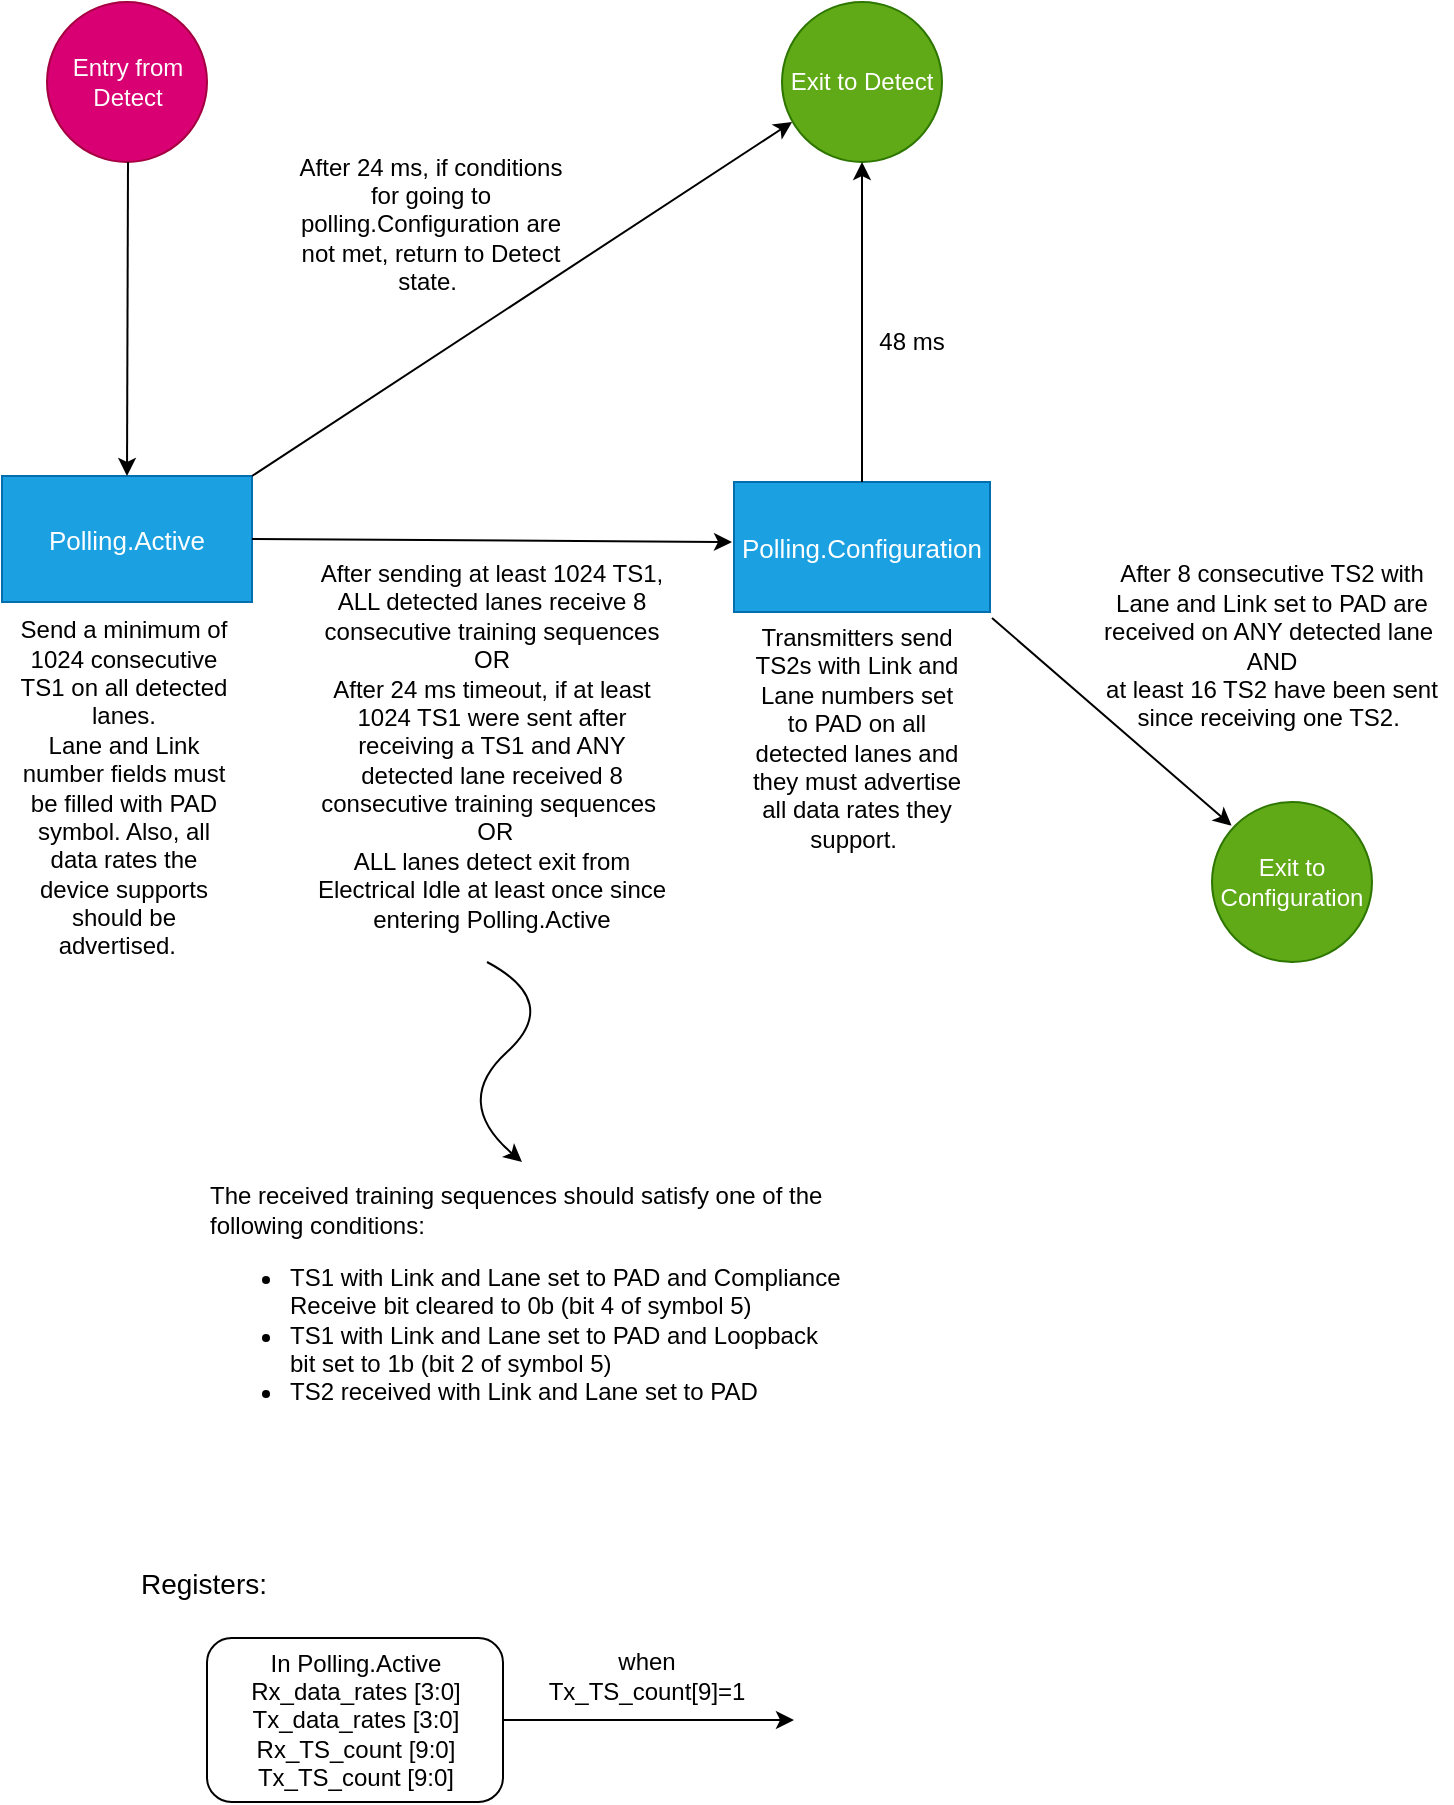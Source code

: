 <mxfile version="14.3.2" type="google"><diagram id="jqPjeFjyel9U2lwoAAJi" name="Page-1"><mxGraphModel dx="1332" dy="881" grid="0" gridSize="10" guides="1" tooltips="1" connect="1" arrows="1" fold="1" page="0" pageScale="1" pageWidth="850" pageHeight="1100" background="none" math="0" shadow="0"><root><mxCell id="0"/><mxCell id="1" parent="0"/><mxCell id="43Dlj1hlA4vEMYeqMWp1-1" value="&lt;font style=&quot;font-size: 13px&quot;&gt;Polling.Active&lt;/font&gt;" style="rounded=0;whiteSpace=wrap;html=1;fillColor=#1ba1e2;strokeColor=#006EAF;fontColor=#ffffff;" parent="1" vertex="1"><mxGeometry x="115" y="157" width="125" height="63" as="geometry"/></mxCell><mxCell id="43Dlj1hlA4vEMYeqMWp1-2" value="&lt;font style=&quot;font-size: 13px&quot;&gt;Polling.Configuration&lt;/font&gt;" style="rounded=0;whiteSpace=wrap;html=1;fillColor=#1ba1e2;strokeColor=#006EAF;fontColor=#ffffff;" parent="1" vertex="1"><mxGeometry x="481" y="160" width="128" height="65" as="geometry"/></mxCell><mxCell id="43Dlj1hlA4vEMYeqMWp1-3" value="Exit to Detect" style="ellipse;whiteSpace=wrap;html=1;aspect=fixed;fillColor=#60a917;strokeColor=#2D7600;fontColor=#ffffff;" parent="1" vertex="1"><mxGeometry x="505" y="-80" width="80" height="80" as="geometry"/></mxCell><mxCell id="43Dlj1hlA4vEMYeqMWp1-4" value="Exit to Configuration" style="ellipse;whiteSpace=wrap;html=1;aspect=fixed;fillColor=#60a917;strokeColor=#2D7600;fontColor=#ffffff;" parent="1" vertex="1"><mxGeometry x="720" y="320" width="80" height="80" as="geometry"/></mxCell><mxCell id="43Dlj1hlA4vEMYeqMWp1-5" value="Entry from Detect" style="ellipse;whiteSpace=wrap;html=1;aspect=fixed;fillColor=#d80073;strokeColor=#A50040;fontColor=#ffffff;" parent="1" vertex="1"><mxGeometry x="137.5" y="-80" width="80" height="80" as="geometry"/></mxCell><mxCell id="43Dlj1hlA4vEMYeqMWp1-9" value="" style="endArrow=classic;html=1;exitX=1;exitY=0;exitDx=0;exitDy=0;entryX=0.063;entryY=0.75;entryDx=0;entryDy=0;entryPerimeter=0;" parent="1" source="43Dlj1hlA4vEMYeqMWp1-1" target="43Dlj1hlA4vEMYeqMWp1-3" edge="1"><mxGeometry width="50" height="50" relative="1" as="geometry"><mxPoint x="400" y="200" as="sourcePoint"/><mxPoint x="500" y="-20" as="targetPoint"/></mxGeometry></mxCell><mxCell id="43Dlj1hlA4vEMYeqMWp1-10" value="" style="endArrow=classic;html=1;entryX=0.5;entryY=1;entryDx=0;entryDy=0;" parent="1" target="43Dlj1hlA4vEMYeqMWp1-3" edge="1"><mxGeometry width="50" height="50" relative="1" as="geometry"><mxPoint x="545" y="160" as="sourcePoint"/><mxPoint x="544" as="targetPoint"/></mxGeometry></mxCell><mxCell id="43Dlj1hlA4vEMYeqMWp1-11" value="" style="endArrow=classic;html=1;entryX=0.5;entryY=0;entryDx=0;entryDy=0;" parent="1" target="43Dlj1hlA4vEMYeqMWp1-1" edge="1"><mxGeometry width="50" height="50" relative="1" as="geometry"><mxPoint x="178" as="sourcePoint"/><mxPoint x="230" y="-50" as="targetPoint"/></mxGeometry></mxCell><mxCell id="43Dlj1hlA4vEMYeqMWp1-12" value="" style="endArrow=classic;html=1;" parent="1" edge="1"><mxGeometry width="50" height="50" relative="1" as="geometry"><mxPoint x="610" y="228" as="sourcePoint"/><mxPoint x="729.764" y="331.813" as="targetPoint"/></mxGeometry></mxCell><mxCell id="43Dlj1hlA4vEMYeqMWp1-13" value="" style="endArrow=classic;html=1;exitX=1;exitY=0.5;exitDx=0;exitDy=0;" parent="1" source="43Dlj1hlA4vEMYeqMWp1-1" edge="1"><mxGeometry width="50" height="50" relative="1" as="geometry"><mxPoint x="400" y="200" as="sourcePoint"/><mxPoint x="480" y="190" as="targetPoint"/></mxGeometry></mxCell><mxCell id="43Dlj1hlA4vEMYeqMWp1-14" value="48 ms" style="text;html=1;strokeColor=none;fillColor=none;align=center;verticalAlign=middle;whiteSpace=wrap;rounded=0;" parent="1" vertex="1"><mxGeometry x="550" y="80" width="40" height="20" as="geometry"/></mxCell><mxCell id="43Dlj1hlA4vEMYeqMWp1-15" value="After 24 ms, if conditions for going to polling.Configuration are not met, return to Detect state.&amp;nbsp;" style="text;html=1;strokeColor=none;fillColor=none;align=center;verticalAlign=middle;whiteSpace=wrap;rounded=0;fontSize=12;" parent="1" vertex="1"><mxGeometry x="257" y="-14" width="145" height="90" as="geometry"/></mxCell><mxCell id="43Dlj1hlA4vEMYeqMWp1-17" value="Send a minimum of 1024 consecutive TS1 on all detected lanes.&lt;br style=&quot;font-size: 12px;&quot;&gt;Lane and Link number fields must be filled with PAD symbol. Also, all data rates the device supports should be advertised.&amp;nbsp;&amp;nbsp;" style="text;html=1;strokeColor=none;fillColor=none;align=center;verticalAlign=middle;whiteSpace=wrap;rounded=0;fontSize=12;" parent="1" vertex="1"><mxGeometry x="121" y="225" width="110" height="175" as="geometry"/></mxCell><mxCell id="43Dlj1hlA4vEMYeqMWp1-18" value="After sending at least 1024 TS1, ALL detected lanes receive 8 consecutive training sequences&lt;br&gt;OR&lt;br&gt;After 24 ms timeout, if at least 1024 TS1 were sent after receiving a TS1 and ANY detected lane received 8 consecutive training sequences&amp;nbsp; &amp;nbsp;OR&lt;br&gt;ALL lanes detect exit from Electrical Idle at least once since entering Polling.Active" style="text;html=1;strokeColor=none;fillColor=none;align=center;verticalAlign=middle;whiteSpace=wrap;rounded=0;fontSize=12;" parent="1" vertex="1"><mxGeometry x="270" y="197" width="180" height="190" as="geometry"/></mxCell><mxCell id="43Dlj1hlA4vEMYeqMWp1-19" value="Transmitters send TS2s with Link and Lane numbers set to PAD on all detected lanes and they must advertise all data rates they support.&amp;nbsp;" style="text;html=1;strokeColor=none;fillColor=none;align=center;verticalAlign=middle;whiteSpace=wrap;rounded=0;fontSize=12;" parent="1" vertex="1"><mxGeometry x="487.5" y="230" width="109" height="116" as="geometry"/></mxCell><mxCell id="43Dlj1hlA4vEMYeqMWp1-20" value="After 8 consecutive TS2 with Lane and Link set to PAD are received on ANY detected lane&amp;nbsp;&lt;br style=&quot;font-size: 12px;&quot;&gt;AND&lt;br style=&quot;font-size: 12px;&quot;&gt;at least 16 TS2 have been sent since receiving one TS2.&amp;nbsp;" style="text;html=1;strokeColor=none;fillColor=none;align=center;verticalAlign=middle;whiteSpace=wrap;rounded=0;fontSize=12;" parent="1" vertex="1"><mxGeometry x="660" y="202" width="180" height="80" as="geometry"/></mxCell><mxCell id="43Dlj1hlA4vEMYeqMWp1-21" value="" style="curved=1;endArrow=classic;html=1;fontSize=11;" parent="1" edge="1"><mxGeometry width="50" height="50" relative="1" as="geometry"><mxPoint x="357.5" y="400" as="sourcePoint"/><mxPoint x="375" y="500" as="targetPoint"/><Array as="points"><mxPoint x="395" y="420"/><mxPoint x="340" y="470"/></Array></mxGeometry></mxCell><mxCell id="43Dlj1hlA4vEMYeqMWp1-22" value="&lt;font style=&quot;font-size: 12px&quot;&gt;The received training sequences should satisfy one of the following conditions:&lt;br&gt;&lt;ul&gt;&lt;li&gt;&lt;font style=&quot;font-size: 12px&quot;&gt;TS1 with Link and Lane set to PAD and Compliance Receive bit cleared to 0b (bit 4 of symbol 5)&lt;/font&gt;&lt;/li&gt;&lt;li&gt;&lt;font style=&quot;font-size: 12px&quot;&gt;TS1 with Link and Lane set to PAD and Loopback bit set to 1b (bit 2 of symbol 5)&lt;/font&gt;&lt;/li&gt;&lt;li&gt;TS2 received with Link and Lane set to PAD&amp;nbsp;&lt;/li&gt;&lt;/ul&gt;&lt;/font&gt;" style="text;html=1;strokeColor=none;fillColor=none;align=left;verticalAlign=middle;whiteSpace=wrap;rounded=0;fontSize=11;" parent="1" vertex="1"><mxGeometry x="217" y="507" width="320" height="130" as="geometry"/></mxCell><mxCell id="43Dlj1hlA4vEMYeqMWp1-28" value="&lt;font style=&quot;font-size: 14px&quot;&gt;Registers:&lt;/font&gt;" style="text;html=1;strokeColor=none;fillColor=none;align=center;verticalAlign=middle;whiteSpace=wrap;rounded=0;fontSize=12;fontColor=#000000;" parent="1" vertex="1"><mxGeometry x="177" y="697" width="77.5" height="27" as="geometry"/></mxCell><mxCell id="43Dlj1hlA4vEMYeqMWp1-29" value="In Polling.Active&lt;br&gt;Rx_data_rates [3:0]&lt;br&gt;Tx_data_rates [3:0] Rx_TS_count [9:0]&lt;br&gt;Tx_TS_count [9:0]" style="rounded=1;whiteSpace=wrap;html=1;fontSize=12;fontColor=#000000;align=center;" parent="1" vertex="1"><mxGeometry x="217.5" y="738" width="148" height="82" as="geometry"/></mxCell><mxCell id="43Dlj1hlA4vEMYeqMWp1-31" value="" style="endArrow=classic;html=1;fontSize=12;fontColor=#000000;exitX=1;exitY=0.5;exitDx=0;exitDy=0;" parent="1" source="43Dlj1hlA4vEMYeqMWp1-29" edge="1"><mxGeometry width="50" height="50" relative="1" as="geometry"><mxPoint x="567" y="603" as="sourcePoint"/><mxPoint x="511" y="779" as="targetPoint"/><Array as="points"/></mxGeometry></mxCell><mxCell id="43Dlj1hlA4vEMYeqMWp1-32" value="when Tx_TS_count[9]=1" style="text;html=1;strokeColor=none;fillColor=none;align=center;verticalAlign=middle;whiteSpace=wrap;rounded=0;fontSize=12;fontColor=#000000;" parent="1" vertex="1"><mxGeometry x="389" y="739" width="97" height="35" as="geometry"/></mxCell></root></mxGraphModel></diagram></mxfile>